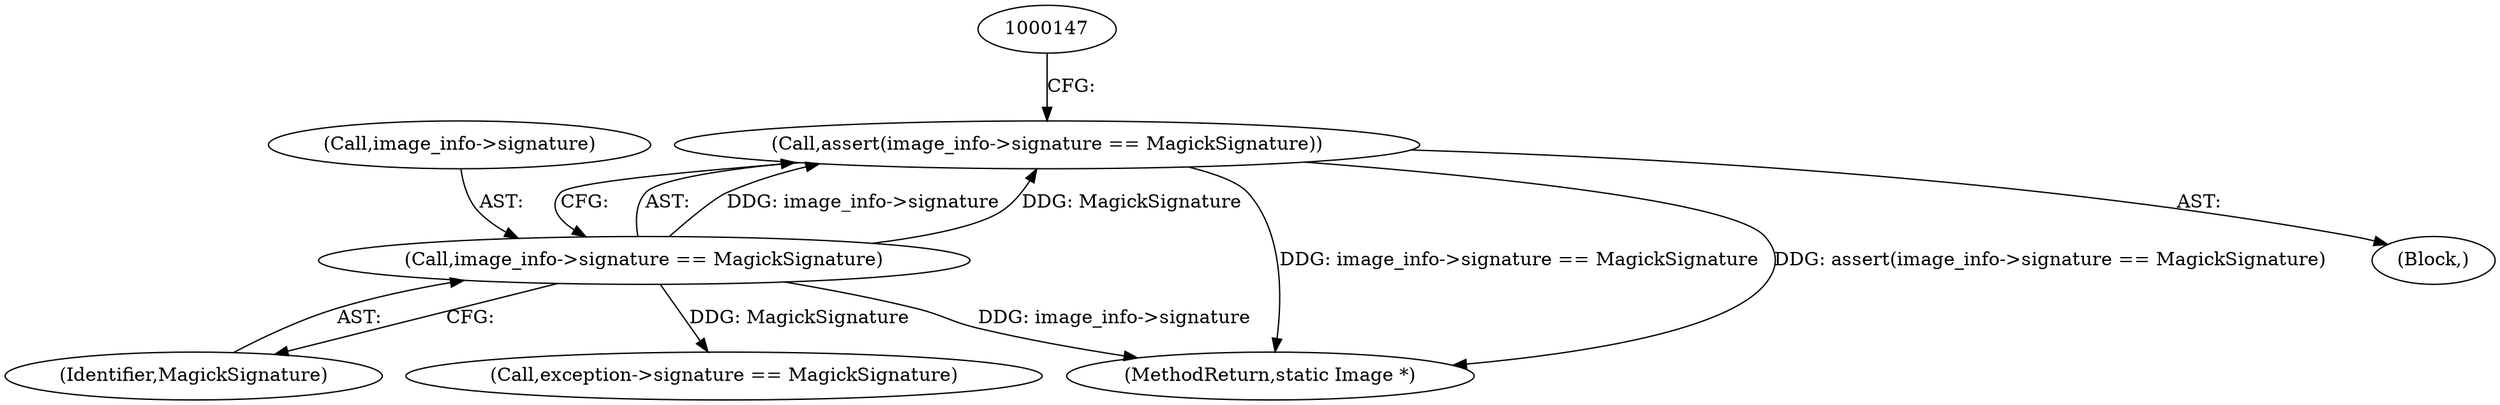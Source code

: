 digraph "0_ImageMagick_f6e9d0d9955e85bdd7540b251cd50d598dacc5e6_25@API" {
"1000140" [label="(Call,assert(image_info->signature == MagickSignature))"];
"1000141" [label="(Call,image_info->signature == MagickSignature)"];
"1000116" [label="(Block,)"];
"1000142" [label="(Call,image_info->signature)"];
"1002135" [label="(MethodReturn,static Image *)"];
"1000162" [label="(Call,exception->signature == MagickSignature)"];
"1000141" [label="(Call,image_info->signature == MagickSignature)"];
"1000145" [label="(Identifier,MagickSignature)"];
"1000140" [label="(Call,assert(image_info->signature == MagickSignature))"];
"1000140" -> "1000116"  [label="AST: "];
"1000140" -> "1000141"  [label="CFG: "];
"1000141" -> "1000140"  [label="AST: "];
"1000147" -> "1000140"  [label="CFG: "];
"1000140" -> "1002135"  [label="DDG: image_info->signature == MagickSignature"];
"1000140" -> "1002135"  [label="DDG: assert(image_info->signature == MagickSignature)"];
"1000141" -> "1000140"  [label="DDG: image_info->signature"];
"1000141" -> "1000140"  [label="DDG: MagickSignature"];
"1000141" -> "1000145"  [label="CFG: "];
"1000142" -> "1000141"  [label="AST: "];
"1000145" -> "1000141"  [label="AST: "];
"1000141" -> "1002135"  [label="DDG: image_info->signature"];
"1000141" -> "1000162"  [label="DDG: MagickSignature"];
}
